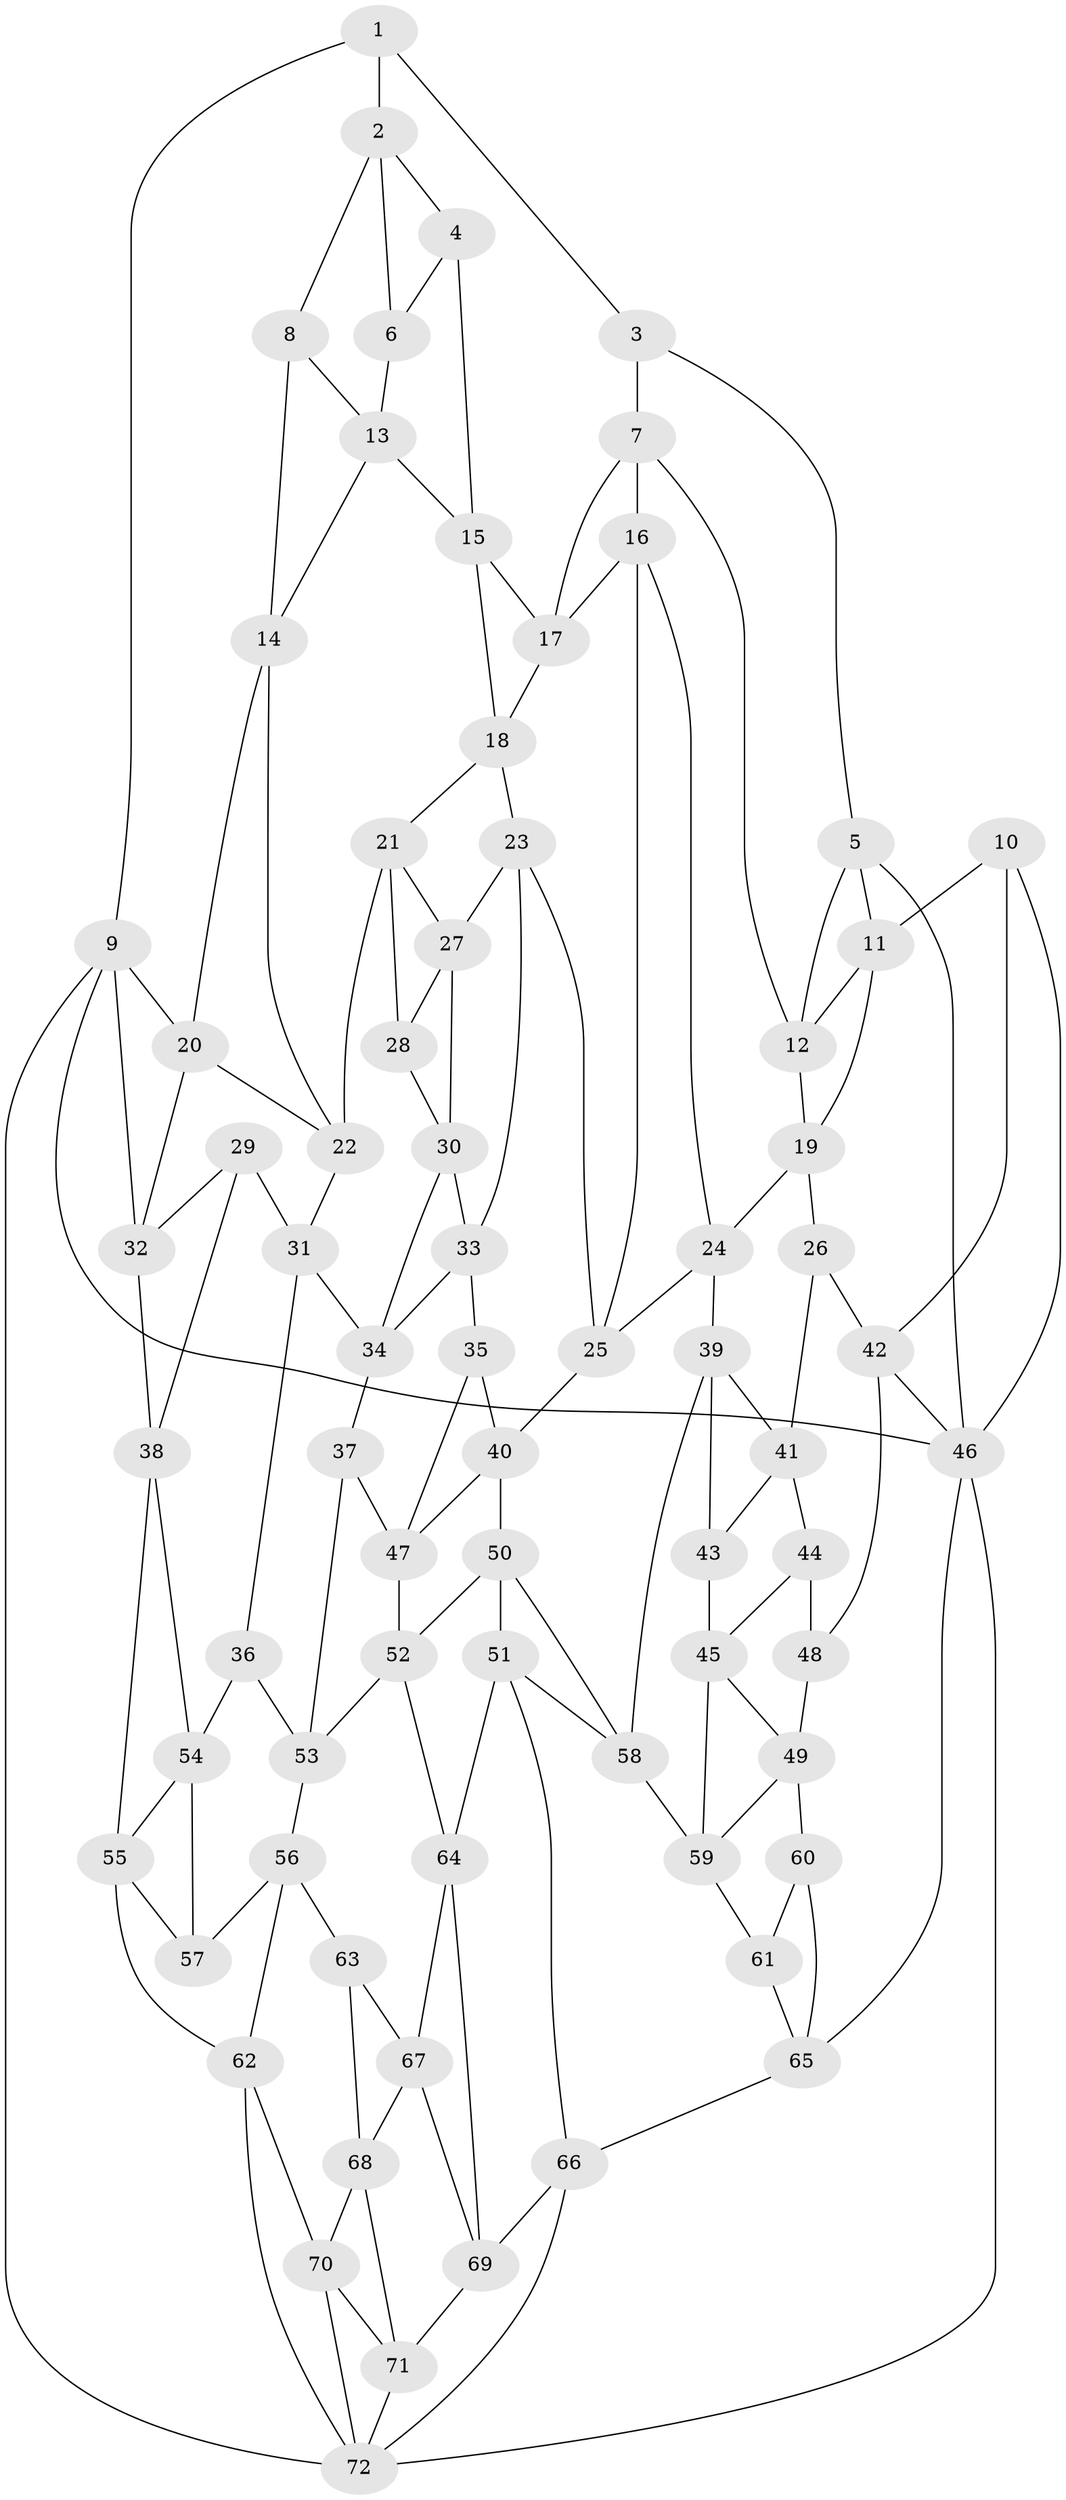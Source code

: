 // original degree distribution, {3: 0.013986013986013986, 4: 0.21678321678321677, 5: 0.5734265734265734, 6: 0.1958041958041958}
// Generated by graph-tools (version 1.1) at 2025/50/03/09/25 03:50:58]
// undirected, 72 vertices, 137 edges
graph export_dot {
graph [start="1"]
  node [color=gray90,style=filled];
  1;
  2;
  3;
  4;
  5;
  6;
  7;
  8;
  9;
  10;
  11;
  12;
  13;
  14;
  15;
  16;
  17;
  18;
  19;
  20;
  21;
  22;
  23;
  24;
  25;
  26;
  27;
  28;
  29;
  30;
  31;
  32;
  33;
  34;
  35;
  36;
  37;
  38;
  39;
  40;
  41;
  42;
  43;
  44;
  45;
  46;
  47;
  48;
  49;
  50;
  51;
  52;
  53;
  54;
  55;
  56;
  57;
  58;
  59;
  60;
  61;
  62;
  63;
  64;
  65;
  66;
  67;
  68;
  69;
  70;
  71;
  72;
  1 -- 2 [weight=1.0];
  1 -- 3 [weight=1.0];
  1 -- 9 [weight=1.0];
  2 -- 4 [weight=1.0];
  2 -- 6 [weight=1.0];
  2 -- 8 [weight=1.0];
  3 -- 5 [weight=1.0];
  3 -- 7 [weight=1.0];
  4 -- 6 [weight=1.0];
  4 -- 15 [weight=1.0];
  5 -- 11 [weight=1.0];
  5 -- 12 [weight=1.0];
  5 -- 46 [weight=1.0];
  6 -- 13 [weight=1.0];
  7 -- 12 [weight=1.0];
  7 -- 16 [weight=1.0];
  7 -- 17 [weight=1.0];
  8 -- 13 [weight=1.0];
  8 -- 14 [weight=1.0];
  9 -- 20 [weight=1.0];
  9 -- 32 [weight=1.0];
  9 -- 46 [weight=1.0];
  9 -- 72 [weight=1.0];
  10 -- 11 [weight=1.0];
  10 -- 42 [weight=1.0];
  10 -- 46 [weight=1.0];
  11 -- 12 [weight=1.0];
  11 -- 19 [weight=1.0];
  12 -- 19 [weight=1.0];
  13 -- 14 [weight=1.0];
  13 -- 15 [weight=1.0];
  14 -- 20 [weight=1.0];
  14 -- 22 [weight=1.0];
  15 -- 17 [weight=1.0];
  15 -- 18 [weight=1.0];
  16 -- 17 [weight=1.0];
  16 -- 24 [weight=1.0];
  16 -- 25 [weight=1.0];
  17 -- 18 [weight=1.0];
  18 -- 21 [weight=1.0];
  18 -- 23 [weight=1.0];
  19 -- 24 [weight=1.0];
  19 -- 26 [weight=1.0];
  20 -- 22 [weight=1.0];
  20 -- 32 [weight=1.0];
  21 -- 22 [weight=1.0];
  21 -- 27 [weight=1.0];
  21 -- 28 [weight=1.0];
  22 -- 31 [weight=1.0];
  23 -- 25 [weight=1.0];
  23 -- 27 [weight=1.0];
  23 -- 33 [weight=1.0];
  24 -- 25 [weight=1.0];
  24 -- 39 [weight=1.0];
  25 -- 40 [weight=1.0];
  26 -- 41 [weight=1.0];
  26 -- 42 [weight=1.0];
  27 -- 28 [weight=1.0];
  27 -- 30 [weight=1.0];
  28 -- 30 [weight=1.0];
  29 -- 31 [weight=1.0];
  29 -- 32 [weight=1.0];
  29 -- 38 [weight=1.0];
  30 -- 33 [weight=1.0];
  30 -- 34 [weight=1.0];
  31 -- 34 [weight=1.0];
  31 -- 36 [weight=1.0];
  32 -- 38 [weight=1.0];
  33 -- 34 [weight=1.0];
  33 -- 35 [weight=1.0];
  34 -- 37 [weight=1.0];
  35 -- 40 [weight=1.0];
  35 -- 47 [weight=1.0];
  36 -- 53 [weight=1.0];
  36 -- 54 [weight=1.0];
  37 -- 47 [weight=1.0];
  37 -- 53 [weight=1.0];
  38 -- 54 [weight=1.0];
  38 -- 55 [weight=1.0];
  39 -- 41 [weight=1.0];
  39 -- 43 [weight=1.0];
  39 -- 58 [weight=1.0];
  40 -- 47 [weight=1.0];
  40 -- 50 [weight=1.0];
  41 -- 43 [weight=1.0];
  41 -- 44 [weight=1.0];
  42 -- 46 [weight=1.0];
  42 -- 48 [weight=1.0];
  43 -- 45 [weight=1.0];
  44 -- 45 [weight=1.0];
  44 -- 48 [weight=2.0];
  45 -- 49 [weight=1.0];
  45 -- 59 [weight=1.0];
  46 -- 65 [weight=1.0];
  46 -- 72 [weight=1.0];
  47 -- 52 [weight=1.0];
  48 -- 49 [weight=1.0];
  49 -- 59 [weight=1.0];
  49 -- 60 [weight=1.0];
  50 -- 51 [weight=1.0];
  50 -- 52 [weight=1.0];
  50 -- 58 [weight=1.0];
  51 -- 58 [weight=1.0];
  51 -- 64 [weight=1.0];
  51 -- 66 [weight=1.0];
  52 -- 53 [weight=1.0];
  52 -- 64 [weight=1.0];
  53 -- 56 [weight=1.0];
  54 -- 55 [weight=1.0];
  54 -- 57 [weight=1.0];
  55 -- 57 [weight=1.0];
  55 -- 62 [weight=1.0];
  56 -- 57 [weight=1.0];
  56 -- 62 [weight=1.0];
  56 -- 63 [weight=1.0];
  58 -- 59 [weight=1.0];
  59 -- 61 [weight=1.0];
  60 -- 61 [weight=2.0];
  60 -- 65 [weight=1.0];
  61 -- 65 [weight=1.0];
  62 -- 70 [weight=1.0];
  62 -- 72 [weight=1.0];
  63 -- 67 [weight=1.0];
  63 -- 68 [weight=1.0];
  64 -- 67 [weight=1.0];
  64 -- 69 [weight=1.0];
  65 -- 66 [weight=1.0];
  66 -- 69 [weight=1.0];
  66 -- 72 [weight=1.0];
  67 -- 68 [weight=1.0];
  67 -- 69 [weight=1.0];
  68 -- 70 [weight=1.0];
  68 -- 71 [weight=1.0];
  69 -- 71 [weight=1.0];
  70 -- 71 [weight=1.0];
  70 -- 72 [weight=1.0];
  71 -- 72 [weight=1.0];
}
